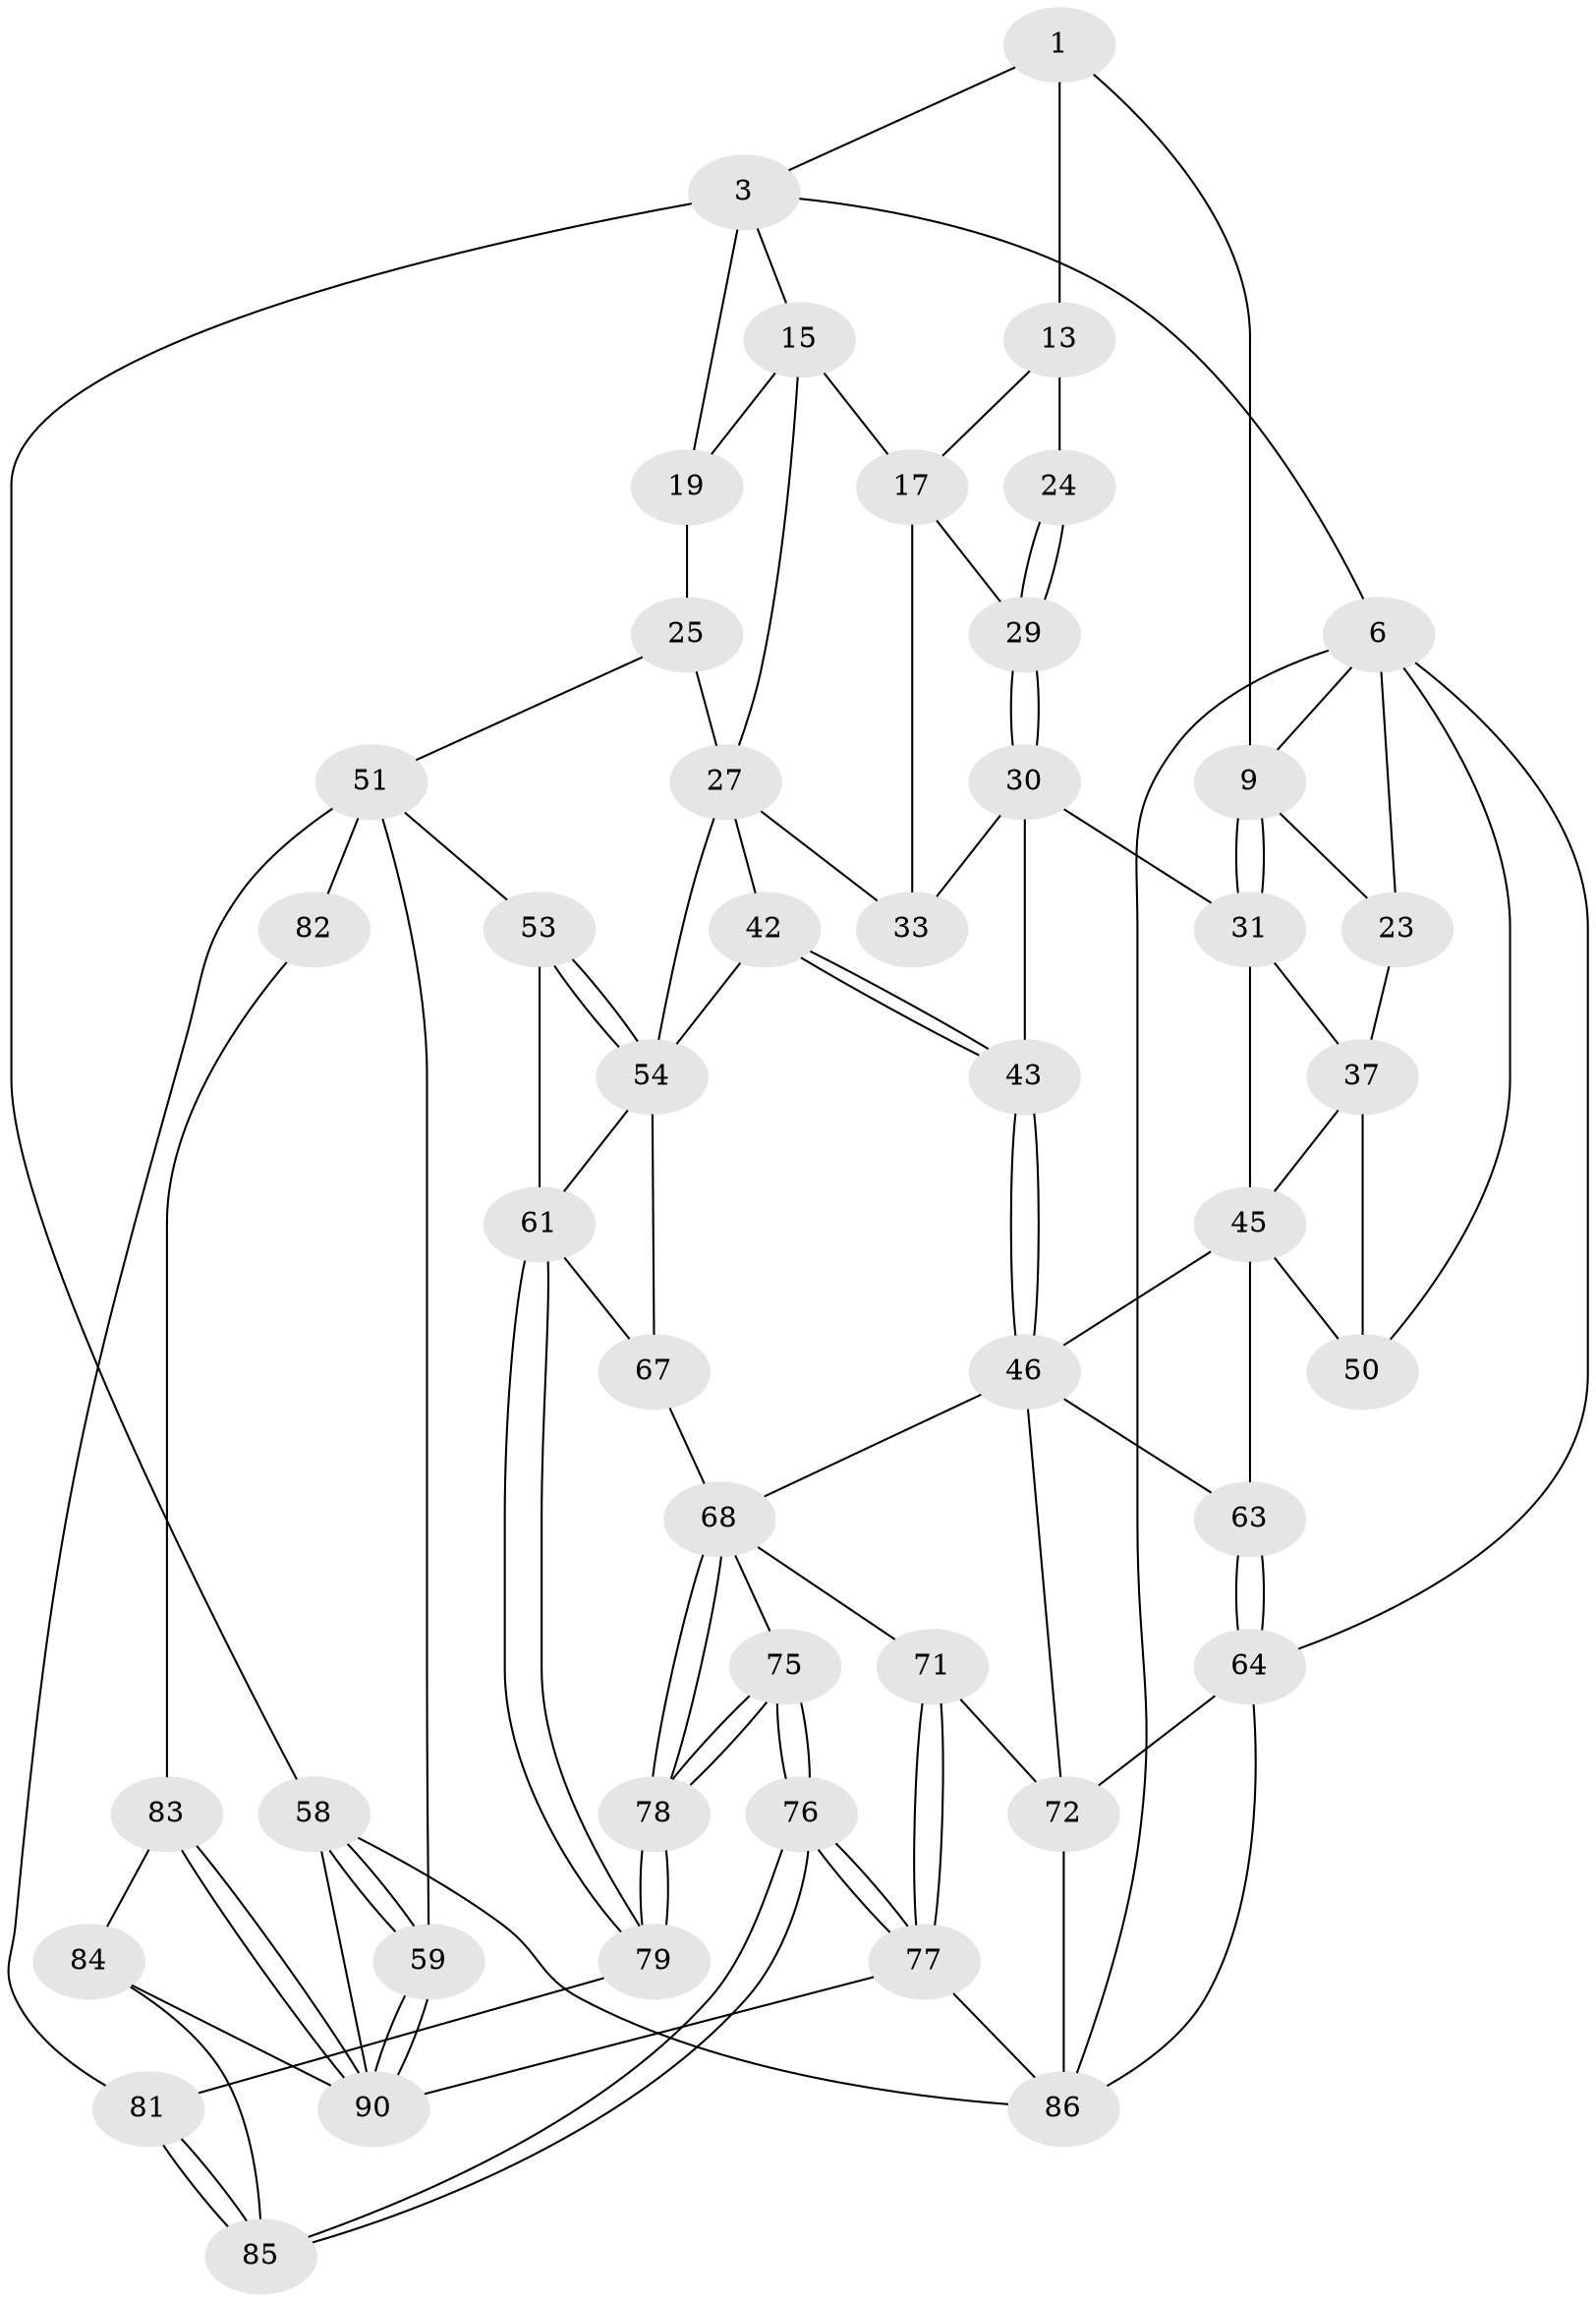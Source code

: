 // original degree distribution, {3: 0.021739130434782608, 4: 0.2608695652173913, 6: 0.2391304347826087, 5: 0.4782608695652174}
// Generated by graph-tools (version 1.1) at 2025/17/03/09/25 04:17:00]
// undirected, 46 vertices, 103 edges
graph export_dot {
graph [start="1"]
  node [color=gray90,style=filled];
  1 [pos="+0.29648069931823634+0",super="+2+8"];
  3 [pos="+0.5776052053562399+0",super="+12+4"];
  6 [pos="+0+0",super="+22+7"];
  9 [pos="+0.2891473350477922+0.2459527564094402",super="+10"];
  13 [pos="+0.5519172920834844+0",super="+18+14"];
  15 [pos="+0.7211231771022985+0.1082853709012133",super="+16"];
  17 [pos="+0.6792629256718266+0.23617298685314092",super="+32"];
  19 [pos="+0.880119395989437+0.09843729749527948",super="+21+20"];
  23 [pos="+0+0.20243910611143662"];
  24 [pos="+0.5322657151421374+0.18040418460017757"];
  25 [pos="+0.8777028284396587+0.32205248859565694",super="+28+26"];
  27 [pos="+0.7500295397011624+0.2909435610389668",super="+35"];
  29 [pos="+0.5169641506304206+0.2667842361734103"];
  30 [pos="+0.40442230642718735+0.322002120130864",super="+34"];
  31 [pos="+0.28663293590750266+0.27597527219164125",super="+36"];
  33 [pos="+0.5841476326011734+0.3499505494282859"];
  37 [pos="+0.023864856542862873+0.2889650628150899",super="+39+38"];
  42 [pos="+0.5801340717475976+0.5627625118360706"];
  43 [pos="+0.5111690884449153+0.565502495110874"];
  45 [pos="+0.2596643388643601+0.3859045629367024",super="+48"];
  46 [pos="+0.5023024147109814+0.5720874551881807",super="+47"];
  50 [pos="+0.07013885222547207+0.49299912297727133"];
  51 [pos="+1+0.6820091096386224",super="+52+60"];
  53 [pos="+0.9418831695722617+0.6414715723520779"];
  54 [pos="+0.8508325036881224+0.5051197947050893",super="+56"];
  58 [pos="+1+1"];
  59 [pos="+1+0.8763387362625412"];
  61 [pos="+0.80498571794916+0.7090154676616247",super="+62"];
  63 [pos="+0.19602581409295056+0.5833578668414177"];
  64 [pos="+0+0.8345625023028047",super="+74+65"];
  67 [pos="+0.6525120263657261+0.699885290049304"];
  68 [pos="+0.6492086996034535+0.7251791548417879",super="+69"];
  71 [pos="+0.4105974354420841+0.7720378419914171"];
  72 [pos="+0.29664043579566884+0.7804601471158029",super="+87+73"];
  75 [pos="+0.6179307492633709+1"];
  76 [pos="+0.6158775313188498+1"];
  77 [pos="+0.6068631807635677+1",super="+88"];
  78 [pos="+0.6735064648147002+0.872086321906298"];
  79 [pos="+0.7945138819408422+0.757341191795144"];
  81 [pos="+0.8643121855538095+0.8283915727454891"];
  82 [pos="+0.9240194035895337+0.835678499265715"];
  83 [pos="+0.9376900476012467+0.892826190115058"];
  84 [pos="+0.886811902976491+0.8928896907135814"];
  85 [pos="+0.8579340978848647+0.8740691459178197"];
  86 [pos="+0+1",super="+89"];
  90 [pos="+0.9897797780879456+0.912306082060407",super="+91"];
  1 -- 3;
  1 -- 13 [weight=2];
  1 -- 9;
  3 -- 15;
  3 -- 19 [weight=2];
  3 -- 6;
  3 -- 58;
  6 -- 86;
  6 -- 50;
  6 -- 23;
  6 -- 64;
  6 -- 9;
  9 -- 31;
  9 -- 31;
  9 -- 23;
  13 -- 24 [weight=2];
  13 -- 17;
  15 -- 19;
  15 -- 17;
  15 -- 27;
  17 -- 29;
  17 -- 33;
  19 -- 25 [weight=2];
  23 -- 37;
  24 -- 29;
  24 -- 29;
  25 -- 51;
  25 -- 27 [weight=2];
  27 -- 33;
  27 -- 42;
  27 -- 54;
  29 -- 30;
  29 -- 30;
  30 -- 31;
  30 -- 33;
  30 -- 43;
  31 -- 37;
  31 -- 45;
  37 -- 50;
  37 -- 45;
  42 -- 43;
  42 -- 43;
  42 -- 54;
  43 -- 46;
  43 -- 46;
  45 -- 50;
  45 -- 63;
  45 -- 46;
  46 -- 72;
  46 -- 63;
  46 -- 68;
  51 -- 81;
  51 -- 82 [weight=2];
  51 -- 53;
  51 -- 59;
  53 -- 54;
  53 -- 54;
  53 -- 61;
  54 -- 67;
  54 -- 61;
  58 -- 59;
  58 -- 59;
  58 -- 86;
  58 -- 90;
  59 -- 90;
  59 -- 90;
  61 -- 79;
  61 -- 79;
  61 -- 67;
  63 -- 64;
  63 -- 64;
  64 -- 72 [weight=2];
  64 -- 86;
  67 -- 68;
  68 -- 78;
  68 -- 78;
  68 -- 75;
  68 -- 71;
  71 -- 72;
  71 -- 77;
  71 -- 77;
  72 -- 86;
  75 -- 76;
  75 -- 76;
  75 -- 78;
  75 -- 78;
  76 -- 77;
  76 -- 77;
  76 -- 85;
  76 -- 85;
  77 -- 90;
  77 -- 86;
  78 -- 79;
  78 -- 79;
  79 -- 81;
  81 -- 85;
  81 -- 85;
  82 -- 83;
  83 -- 84;
  83 -- 90;
  83 -- 90;
  84 -- 85;
  84 -- 90;
}
